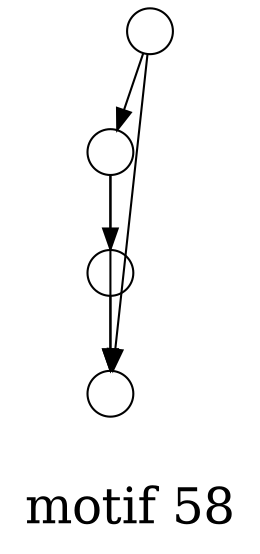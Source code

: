 /*****
motif 58
*****/

digraph G {
  graph [splines=false overlap=false]
  node  [shape=ellipse, width=0.3, height=0.3, label=""]
  0 ;
  1 ;
  2 ;
  3 ;
  0 -> 1;
  0 -> 2;
  1 -> 2;
  1 -> 3;
  3 -> 2;
  label = "\nmotif 58\n";  fontsize=24;
}

